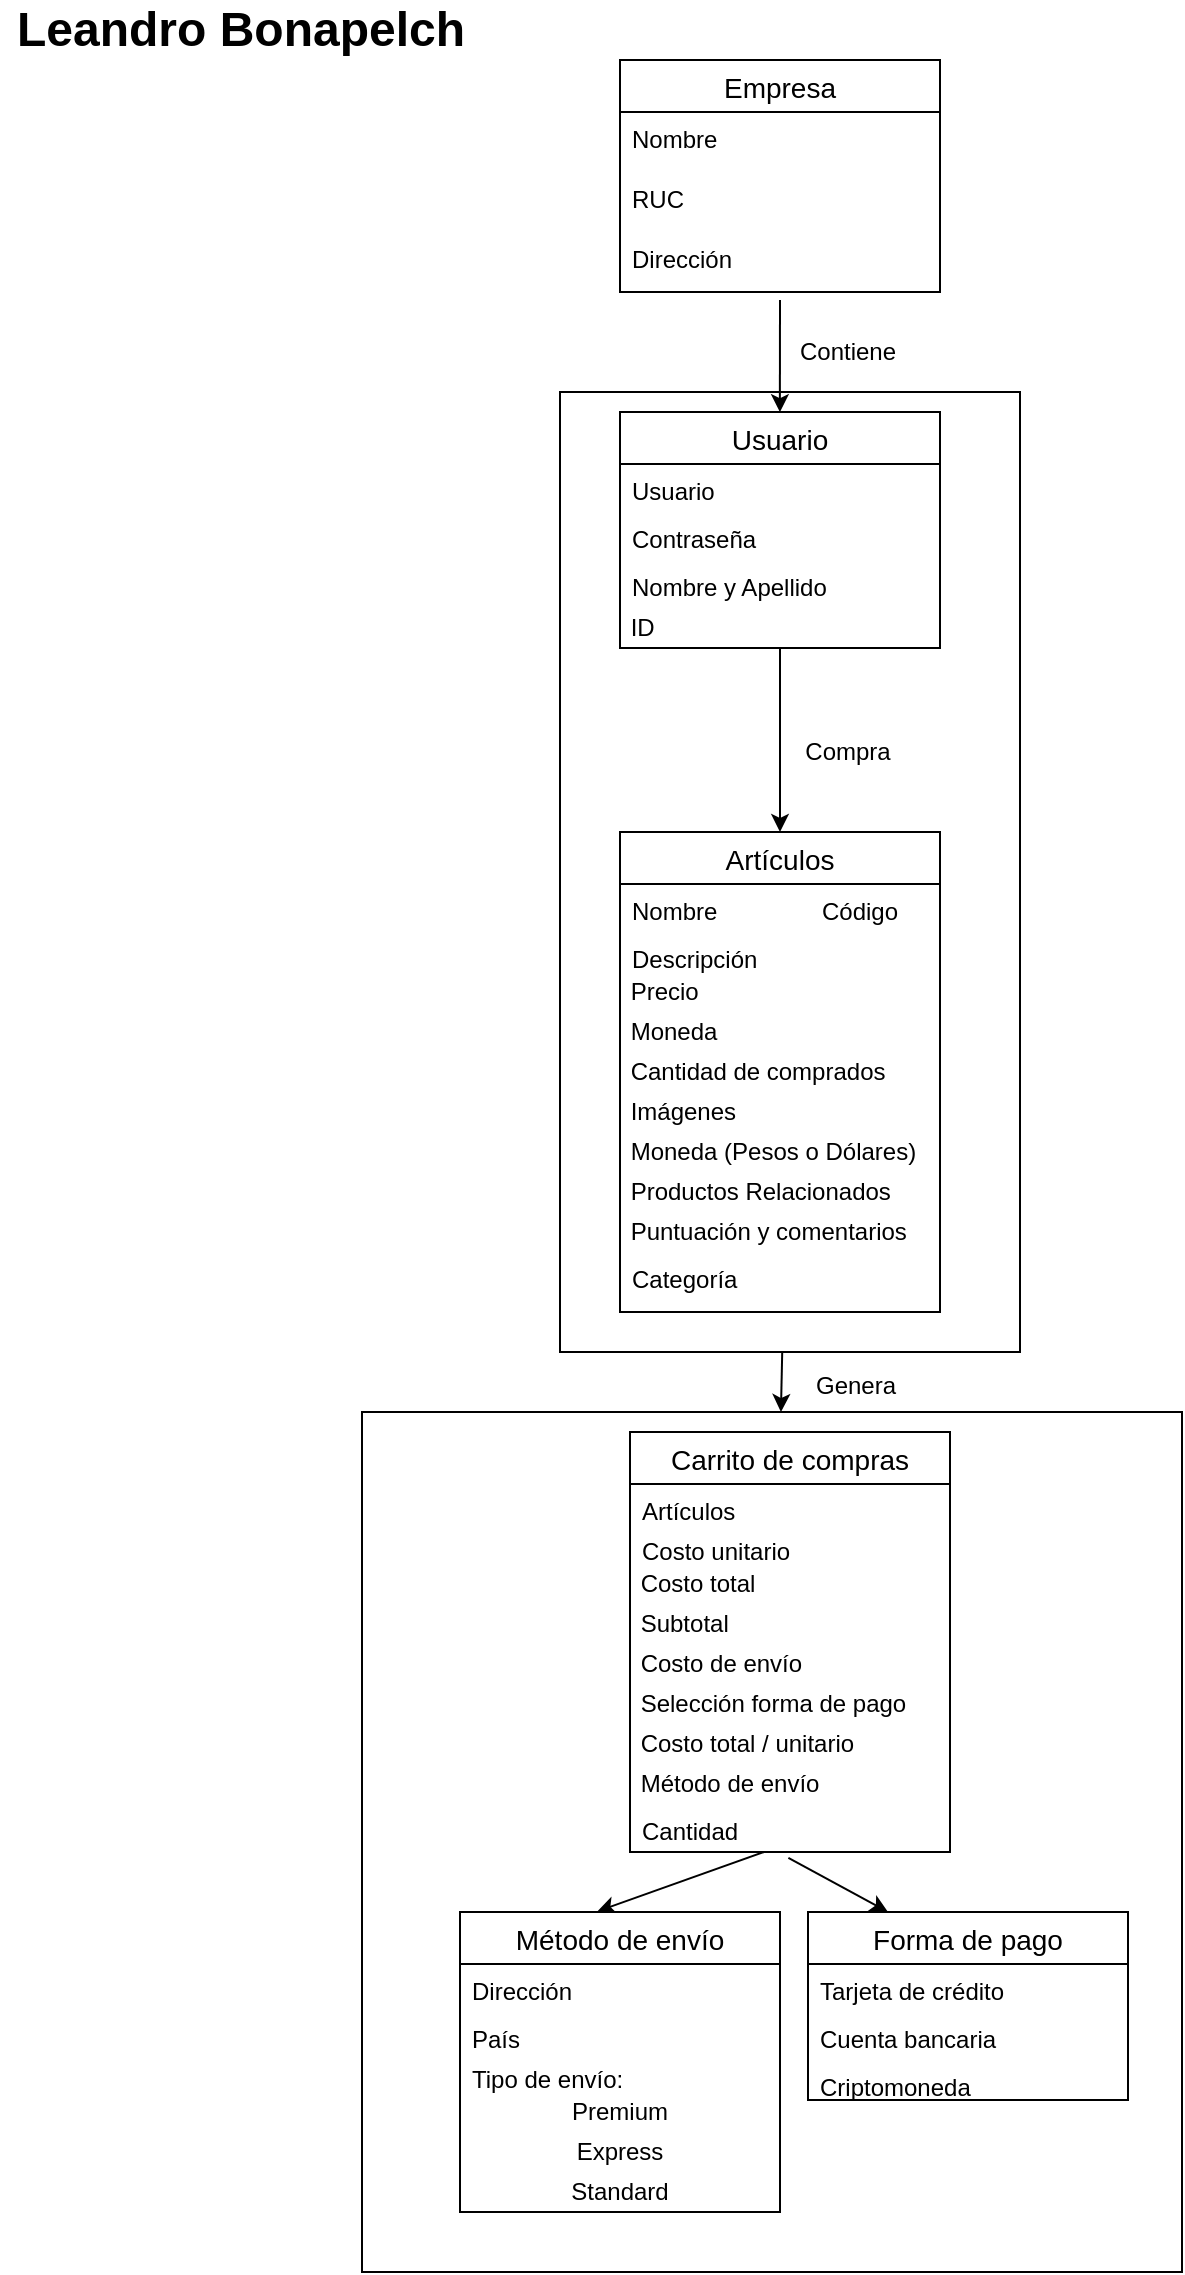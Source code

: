 <mxfile version="13.6.2" type="device"><diagram id="mojp-ZaUn8DuqAkPeL52" name="Page-1"><mxGraphModel dx="835" dy="953" grid="1" gridSize="10" guides="1" tooltips="1" connect="1" arrows="1" fold="1" page="1" pageScale="1" pageWidth="827" pageHeight="1169" math="0" shadow="0"><root><mxCell id="0"/><mxCell id="1" parent="0"/><mxCell id="-jse5O3lZ5F32-S23wnC-10" value="Empresa" style="swimlane;fontStyle=0;childLayout=stackLayout;horizontal=1;startSize=26;horizontalStack=0;resizeParent=1;resizeParentMax=0;resizeLast=0;collapsible=1;marginBottom=0;align=center;fontSize=14;" vertex="1" parent="1"><mxGeometry x="320" y="44" width="160" height="116" as="geometry"/></mxCell><mxCell id="-jse5O3lZ5F32-S23wnC-11" value="Nombre" style="text;strokeColor=none;fillColor=none;spacingLeft=4;spacingRight=4;overflow=hidden;rotatable=0;points=[[0,0.5],[1,0.5]];portConstraint=eastwest;fontSize=12;" vertex="1" parent="-jse5O3lZ5F32-S23wnC-10"><mxGeometry y="26" width="160" height="30" as="geometry"/></mxCell><mxCell id="-jse5O3lZ5F32-S23wnC-12" value="RUC" style="text;strokeColor=none;fillColor=none;spacingLeft=4;spacingRight=4;overflow=hidden;rotatable=0;points=[[0,0.5],[1,0.5]];portConstraint=eastwest;fontSize=12;" vertex="1" parent="-jse5O3lZ5F32-S23wnC-10"><mxGeometry y="56" width="160" height="30" as="geometry"/></mxCell><mxCell id="-jse5O3lZ5F32-S23wnC-13" value="Dirección" style="text;strokeColor=none;fillColor=none;spacingLeft=4;spacingRight=4;overflow=hidden;rotatable=0;points=[[0,0.5],[1,0.5]];portConstraint=eastwest;fontSize=12;" vertex="1" parent="-jse5O3lZ5F32-S23wnC-10"><mxGeometry y="86" width="160" height="30" as="geometry"/></mxCell><mxCell id="-jse5O3lZ5F32-S23wnC-22" value="" style="endArrow=classic;html=1;exitX=0.5;exitY=1.133;exitDx=0;exitDy=0;exitPerimeter=0;entryX=0.478;entryY=0.021;entryDx=0;entryDy=0;entryPerimeter=0;" edge="1" parent="1" source="-jse5O3lZ5F32-S23wnC-13" target="-jse5O3lZ5F32-S23wnC-53"><mxGeometry width="50" height="50" relative="1" as="geometry"><mxPoint x="414" y="160" as="sourcePoint"/><mxPoint x="380" y="190" as="targetPoint"/><Array as="points"/></mxGeometry></mxCell><mxCell id="-jse5O3lZ5F32-S23wnC-14" value="Usuario" style="swimlane;fontStyle=0;childLayout=stackLayout;horizontal=1;startSize=26;horizontalStack=0;resizeParent=1;resizeParentMax=0;resizeLast=0;collapsible=1;marginBottom=0;align=center;fontSize=14;" vertex="1" parent="1"><mxGeometry x="320" y="220" width="160" height="118" as="geometry"/></mxCell><mxCell id="-jse5O3lZ5F32-S23wnC-15" value="Usuario" style="text;strokeColor=none;fillColor=none;spacingLeft=4;spacingRight=4;overflow=hidden;rotatable=0;points=[[0,0.5],[1,0.5]];portConstraint=eastwest;fontSize=12;" vertex="1" parent="-jse5O3lZ5F32-S23wnC-14"><mxGeometry y="26" width="160" height="24" as="geometry"/></mxCell><mxCell id="-jse5O3lZ5F32-S23wnC-16" value="Contraseña" style="text;strokeColor=none;fillColor=none;spacingLeft=4;spacingRight=4;overflow=hidden;rotatable=0;points=[[0,0.5],[1,0.5]];portConstraint=eastwest;fontSize=12;" vertex="1" parent="-jse5O3lZ5F32-S23wnC-14"><mxGeometry y="50" width="160" height="24" as="geometry"/></mxCell><mxCell id="-jse5O3lZ5F32-S23wnC-17" value="Nombre y Apellido" style="text;strokeColor=none;fillColor=none;spacingLeft=4;spacingRight=4;overflow=hidden;rotatable=0;points=[[0,0.5],[1,0.5]];portConstraint=eastwest;fontSize=12;" vertex="1" parent="-jse5O3lZ5F32-S23wnC-14"><mxGeometry y="74" width="160" height="24" as="geometry"/></mxCell><mxCell id="-jse5O3lZ5F32-S23wnC-50" value="&amp;nbsp;ID" style="text;html=1;strokeColor=none;fillColor=none;align=left;verticalAlign=middle;whiteSpace=wrap;rounded=0;" vertex="1" parent="-jse5O3lZ5F32-S23wnC-14"><mxGeometry y="98" width="160" height="20" as="geometry"/></mxCell><mxCell id="-jse5O3lZ5F32-S23wnC-39" value="Contiene" style="text;html=1;strokeColor=none;fillColor=none;align=center;verticalAlign=middle;whiteSpace=wrap;rounded=0;" vertex="1" parent="1"><mxGeometry x="414" y="180" width="40" height="20" as="geometry"/></mxCell><mxCell id="-jse5O3lZ5F32-S23wnC-18" value="Artículos" style="swimlane;fontStyle=0;childLayout=stackLayout;horizontal=1;startSize=26;horizontalStack=0;resizeParent=1;resizeParentMax=0;resizeLast=0;collapsible=1;marginBottom=0;align=center;fontSize=14;" vertex="1" parent="1"><mxGeometry x="320" y="430" width="160" height="240" as="geometry"/></mxCell><mxCell id="-jse5O3lZ5F32-S23wnC-19" value="Nombre" style="text;strokeColor=none;fillColor=none;spacingLeft=4;spacingRight=4;overflow=hidden;rotatable=0;points=[[0,0.5],[1,0.5]];portConstraint=eastwest;fontSize=12;" vertex="1" parent="-jse5O3lZ5F32-S23wnC-18"><mxGeometry y="26" width="160" height="24" as="geometry"/></mxCell><mxCell id="-jse5O3lZ5F32-S23wnC-20" value="Descripción" style="text;strokeColor=none;fillColor=none;spacingLeft=4;spacingRight=4;overflow=hidden;rotatable=0;points=[[0,0.5],[1,0.5]];portConstraint=eastwest;fontSize=12;" vertex="1" parent="-jse5O3lZ5F32-S23wnC-18"><mxGeometry y="50" width="160" height="20" as="geometry"/></mxCell><mxCell id="-jse5O3lZ5F32-S23wnC-43" value="&amp;nbsp;Precio" style="text;html=1;strokeColor=none;fillColor=none;align=left;verticalAlign=middle;whiteSpace=wrap;rounded=0;" vertex="1" parent="-jse5O3lZ5F32-S23wnC-18"><mxGeometry y="70" width="160" height="20" as="geometry"/></mxCell><mxCell id="-jse5O3lZ5F32-S23wnC-44" value="&amp;nbsp;Moneda" style="text;html=1;strokeColor=none;fillColor=none;align=left;verticalAlign=middle;whiteSpace=wrap;rounded=0;" vertex="1" parent="-jse5O3lZ5F32-S23wnC-18"><mxGeometry y="90" width="160" height="20" as="geometry"/></mxCell><mxCell id="-jse5O3lZ5F32-S23wnC-45" value="&amp;nbsp;Cantidad de comprados&lt;span style=&quot;color: rgba(0 , 0 , 0 , 0) ; font-family: monospace ; font-size: 0px&quot;&gt;%3CmxGraphModel%3E%3Croot%3E%3CmxCell%20id%3D%220%22%2F%3E%3CmxCell%20id%3D%221%22%20parent%3D%220%22%2F%3E%3CmxCell%20id%3D%222%22%20value%3D%22%26amp%3Bnbsp%3BPrecio%22%20style%3D%22text%3Bhtml%3D1%3BstrokeColor%3Dnone%3BfillColor%3Dnone%3Balign%3Dleft%3BverticalAlign%3Dmiddle%3BwhiteSpace%3Dwrap%3Brounded%3D0%3B%22%20vertex%3D%221%22%20parent%3D%221%22%3E%3CmxGeometry%20x%3D%22320%22%20y%3D%22476%22%20width%3D%22160%22%20height%3D%2220%22%20as%3D%22geometry%22%2F%3E%3C%2FmxCell%3E%3C%2Froot%3E%3C%2FmxGraphModel%3E&lt;/span&gt;" style="text;html=1;strokeColor=none;fillColor=none;align=left;verticalAlign=middle;whiteSpace=wrap;rounded=0;" vertex="1" parent="-jse5O3lZ5F32-S23wnC-18"><mxGeometry y="110" width="160" height="20" as="geometry"/></mxCell><mxCell id="-jse5O3lZ5F32-S23wnC-46" value="&amp;nbsp;Imágenes" style="text;html=1;strokeColor=none;fillColor=none;align=left;verticalAlign=middle;whiteSpace=wrap;rounded=0;" vertex="1" parent="-jse5O3lZ5F32-S23wnC-18"><mxGeometry y="130" width="160" height="20" as="geometry"/></mxCell><mxCell id="-jse5O3lZ5F32-S23wnC-47" value="&amp;nbsp;Moneda (Pesos o Dólares)" style="text;html=1;strokeColor=none;fillColor=none;align=left;verticalAlign=middle;whiteSpace=wrap;rounded=0;" vertex="1" parent="-jse5O3lZ5F32-S23wnC-18"><mxGeometry y="150" width="160" height="20" as="geometry"/></mxCell><mxCell id="-jse5O3lZ5F32-S23wnC-48" value="&amp;nbsp;Productos Relacionados" style="text;html=1;strokeColor=none;fillColor=none;align=left;verticalAlign=middle;whiteSpace=wrap;rounded=0;" vertex="1" parent="-jse5O3lZ5F32-S23wnC-18"><mxGeometry y="170" width="160" height="20" as="geometry"/></mxCell><mxCell id="-jse5O3lZ5F32-S23wnC-49" value="&amp;nbsp;Puntuación y comentarios" style="text;html=1;strokeColor=none;fillColor=none;align=left;verticalAlign=middle;whiteSpace=wrap;rounded=0;" vertex="1" parent="-jse5O3lZ5F32-S23wnC-18"><mxGeometry y="190" width="160" height="20" as="geometry"/></mxCell><mxCell id="-jse5O3lZ5F32-S23wnC-21" value="Categoría" style="text;strokeColor=none;fillColor=none;spacingLeft=4;spacingRight=4;overflow=hidden;rotatable=0;points=[[0,0.5],[1,0.5]];portConstraint=eastwest;fontSize=12;" vertex="1" parent="-jse5O3lZ5F32-S23wnC-18"><mxGeometry y="210" width="160" height="30" as="geometry"/></mxCell><mxCell id="-jse5O3lZ5F32-S23wnC-51" value="" style="endArrow=classic;html=1;exitX=0.5;exitY=1;exitDx=0;exitDy=0;entryX=0.5;entryY=0;entryDx=0;entryDy=0;" edge="1" parent="1" source="-jse5O3lZ5F32-S23wnC-50" target="-jse5O3lZ5F32-S23wnC-18"><mxGeometry width="50" height="50" relative="1" as="geometry"><mxPoint x="390" y="400" as="sourcePoint"/><mxPoint x="440" y="350" as="targetPoint"/></mxGeometry></mxCell><mxCell id="-jse5O3lZ5F32-S23wnC-52" value="Compra" style="text;html=1;strokeColor=none;fillColor=none;align=center;verticalAlign=middle;whiteSpace=wrap;rounded=0;" vertex="1" parent="1"><mxGeometry x="414" y="380" width="40" height="20" as="geometry"/></mxCell><mxCell id="-jse5O3lZ5F32-S23wnC-53" value="" style="rounded=0;whiteSpace=wrap;html=1;fillColor=none;" vertex="1" parent="1"><mxGeometry x="290" y="210" width="230" height="480" as="geometry"/></mxCell><mxCell id="-jse5O3lZ5F32-S23wnC-54" style="edgeStyle=orthogonalEdgeStyle;rounded=0;orthogonalLoop=1;jettySize=auto;html=1;exitX=0.5;exitY=1;exitDx=0;exitDy=0;" edge="1" parent="1" source="-jse5O3lZ5F32-S23wnC-53" target="-jse5O3lZ5F32-S23wnC-53"><mxGeometry relative="1" as="geometry"/></mxCell><mxCell id="-jse5O3lZ5F32-S23wnC-63" value="Código" style="text;html=1;strokeColor=none;fillColor=none;align=center;verticalAlign=middle;whiteSpace=wrap;rounded=0;" vertex="1" parent="1"><mxGeometry x="420" y="460" width="40" height="20" as="geometry"/></mxCell><mxCell id="-jse5O3lZ5F32-S23wnC-67" value="" style="endArrow=classic;html=1;entryX=0.429;entryY=-0.002;entryDx=0;entryDy=0;exitX=0.419;exitY=1;exitDx=0;exitDy=0;exitPerimeter=0;entryPerimeter=0;" edge="1" parent="1" source="-jse5O3lZ5F32-S23wnC-27" target="-jse5O3lZ5F32-S23wnC-33"><mxGeometry width="50" height="50" relative="1" as="geometry"><mxPoint x="137" y="649" as="sourcePoint"/><mxPoint x="270" y="640" as="targetPoint"/></mxGeometry></mxCell><mxCell id="-jse5O3lZ5F32-S23wnC-68" value="" style="endArrow=classic;html=1;entryX=0.25;entryY=0;entryDx=0;entryDy=0;exitX=0.495;exitY=1.12;exitDx=0;exitDy=0;exitPerimeter=0;" edge="1" parent="1" source="-jse5O3lZ5F32-S23wnC-27" target="-jse5O3lZ5F32-S23wnC-29"><mxGeometry width="50" height="50" relative="1" as="geometry"><mxPoint x="137" y="650" as="sourcePoint"/><mxPoint x="279" y="749" as="targetPoint"/></mxGeometry></mxCell><mxCell id="-jse5O3lZ5F32-S23wnC-24" value="Carrito de compras" style="swimlane;fontStyle=0;childLayout=stackLayout;horizontal=1;startSize=26;horizontalStack=0;resizeParent=1;resizeParentMax=0;resizeLast=0;collapsible=1;marginBottom=0;align=center;fontSize=14;" vertex="1" parent="1"><mxGeometry x="325" y="730" width="160" height="210" as="geometry"/></mxCell><mxCell id="-jse5O3lZ5F32-S23wnC-25" value="Artículos " style="text;strokeColor=none;fillColor=none;spacingLeft=4;spacingRight=4;overflow=hidden;rotatable=0;points=[[0,0.5],[1,0.5]];portConstraint=eastwest;fontSize=12;" vertex="1" parent="-jse5O3lZ5F32-S23wnC-24"><mxGeometry y="26" width="160" height="20" as="geometry"/></mxCell><mxCell id="-jse5O3lZ5F32-S23wnC-26" value="Costo unitario" style="text;strokeColor=none;fillColor=none;spacingLeft=4;spacingRight=4;overflow=hidden;rotatable=0;points=[[0,0.5],[1,0.5]];portConstraint=eastwest;fontSize=12;" vertex="1" parent="-jse5O3lZ5F32-S23wnC-24"><mxGeometry y="46" width="160" height="20" as="geometry"/></mxCell><mxCell id="-jse5O3lZ5F32-S23wnC-57" value="&amp;nbsp;Costo total" style="text;html=1;strokeColor=none;fillColor=none;align=left;verticalAlign=middle;whiteSpace=wrap;rounded=0;" vertex="1" parent="-jse5O3lZ5F32-S23wnC-24"><mxGeometry y="66" width="160" height="20" as="geometry"/></mxCell><mxCell id="-jse5O3lZ5F32-S23wnC-58" value="&amp;nbsp;Subtotal" style="text;html=1;strokeColor=none;fillColor=none;align=left;verticalAlign=middle;whiteSpace=wrap;rounded=0;" vertex="1" parent="-jse5O3lZ5F32-S23wnC-24"><mxGeometry y="86" width="160" height="20" as="geometry"/></mxCell><mxCell id="-jse5O3lZ5F32-S23wnC-59" value="&amp;nbsp;Costo de envío" style="text;html=1;strokeColor=none;fillColor=none;align=left;verticalAlign=middle;whiteSpace=wrap;rounded=0;" vertex="1" parent="-jse5O3lZ5F32-S23wnC-24"><mxGeometry y="106" width="160" height="20" as="geometry"/></mxCell><mxCell id="-jse5O3lZ5F32-S23wnC-60" value="&amp;nbsp;Selección forma de pago" style="text;html=1;strokeColor=none;fillColor=none;align=left;verticalAlign=middle;whiteSpace=wrap;rounded=0;" vertex="1" parent="-jse5O3lZ5F32-S23wnC-24"><mxGeometry y="126" width="160" height="20" as="geometry"/></mxCell><mxCell id="-jse5O3lZ5F32-S23wnC-61" value="&amp;nbsp;Costo total / unitario" style="text;html=1;strokeColor=none;fillColor=none;align=left;verticalAlign=middle;whiteSpace=wrap;rounded=0;" vertex="1" parent="-jse5O3lZ5F32-S23wnC-24"><mxGeometry y="146" width="160" height="20" as="geometry"/></mxCell><mxCell id="-jse5O3lZ5F32-S23wnC-62" value="&amp;nbsp;Método de envío" style="text;html=1;strokeColor=none;fillColor=none;align=left;verticalAlign=middle;whiteSpace=wrap;rounded=0;" vertex="1" parent="-jse5O3lZ5F32-S23wnC-24"><mxGeometry y="166" width="160" height="20" as="geometry"/></mxCell><mxCell id="-jse5O3lZ5F32-S23wnC-27" value="Cantidad" style="text;strokeColor=none;fillColor=none;spacingLeft=4;spacingRight=4;overflow=hidden;rotatable=0;points=[[0,0.5],[1,0.5]];portConstraint=eastwest;fontSize=12;" vertex="1" parent="-jse5O3lZ5F32-S23wnC-24"><mxGeometry y="186" width="160" height="24" as="geometry"/></mxCell><mxCell id="-jse5O3lZ5F32-S23wnC-33" value="Método de envío" style="swimlane;fontStyle=0;childLayout=stackLayout;horizontal=1;startSize=26;horizontalStack=0;resizeParent=1;resizeParentMax=0;resizeLast=0;collapsible=1;marginBottom=0;align=center;fontSize=14;" vertex="1" parent="1"><mxGeometry x="240" y="970" width="160" height="150" as="geometry"/></mxCell><mxCell id="-jse5O3lZ5F32-S23wnC-34" value="Dirección" style="text;strokeColor=none;fillColor=none;spacingLeft=4;spacingRight=4;overflow=hidden;rotatable=0;points=[[0,0.5],[1,0.5]];portConstraint=eastwest;fontSize=12;" vertex="1" parent="-jse5O3lZ5F32-S23wnC-33"><mxGeometry y="26" width="160" height="24" as="geometry"/></mxCell><mxCell id="-jse5O3lZ5F32-S23wnC-35" value="País" style="text;strokeColor=none;fillColor=none;spacingLeft=4;spacingRight=4;overflow=hidden;rotatable=0;points=[[0,0.5],[1,0.5]];portConstraint=eastwest;fontSize=12;" vertex="1" parent="-jse5O3lZ5F32-S23wnC-33"><mxGeometry y="50" width="160" height="20" as="geometry"/></mxCell><mxCell id="-jse5O3lZ5F32-S23wnC-36" value="Tipo de envío:" style="text;strokeColor=none;fillColor=none;spacingLeft=4;spacingRight=4;overflow=hidden;rotatable=0;points=[[0,0.5],[1,0.5]];portConstraint=eastwest;fontSize=12;" vertex="1" parent="-jse5O3lZ5F32-S23wnC-33"><mxGeometry y="70" width="160" height="20" as="geometry"/></mxCell><mxCell id="-jse5O3lZ5F32-S23wnC-64" value="Premium" style="text;html=1;strokeColor=none;fillColor=none;align=center;verticalAlign=middle;whiteSpace=wrap;rounded=0;" vertex="1" parent="-jse5O3lZ5F32-S23wnC-33"><mxGeometry y="90" width="160" height="20" as="geometry"/></mxCell><mxCell id="-jse5O3lZ5F32-S23wnC-65" value="Express" style="text;html=1;strokeColor=none;fillColor=none;align=center;verticalAlign=middle;whiteSpace=wrap;rounded=0;" vertex="1" parent="-jse5O3lZ5F32-S23wnC-33"><mxGeometry y="110" width="160" height="20" as="geometry"/></mxCell><mxCell id="-jse5O3lZ5F32-S23wnC-66" value="Standard" style="text;html=1;strokeColor=none;fillColor=none;align=center;verticalAlign=middle;whiteSpace=wrap;rounded=0;" vertex="1" parent="-jse5O3lZ5F32-S23wnC-33"><mxGeometry y="130" width="160" height="20" as="geometry"/></mxCell><mxCell id="-jse5O3lZ5F32-S23wnC-29" value="Forma de pago" style="swimlane;fontStyle=0;childLayout=stackLayout;horizontal=1;startSize=26;horizontalStack=0;resizeParent=1;resizeParentMax=0;resizeLast=0;collapsible=1;marginBottom=0;align=center;fontSize=14;" vertex="1" parent="1"><mxGeometry x="414" y="970" width="160" height="94" as="geometry"/></mxCell><mxCell id="-jse5O3lZ5F32-S23wnC-30" value="Tarjeta de crédito" style="text;strokeColor=none;fillColor=none;spacingLeft=4;spacingRight=4;overflow=hidden;rotatable=0;points=[[0,0.5],[1,0.5]];portConstraint=eastwest;fontSize=12;" vertex="1" parent="-jse5O3lZ5F32-S23wnC-29"><mxGeometry y="26" width="160" height="24" as="geometry"/></mxCell><mxCell id="-jse5O3lZ5F32-S23wnC-31" value="Cuenta bancaria" style="text;strokeColor=none;fillColor=none;spacingLeft=4;spacingRight=4;overflow=hidden;rotatable=0;points=[[0,0.5],[1,0.5]];portConstraint=eastwest;fontSize=12;" vertex="1" parent="-jse5O3lZ5F32-S23wnC-29"><mxGeometry y="50" width="160" height="24" as="geometry"/></mxCell><mxCell id="-jse5O3lZ5F32-S23wnC-32" value="Criptomoneda" style="text;strokeColor=none;fillColor=none;spacingLeft=4;spacingRight=4;overflow=hidden;rotatable=0;points=[[0,0.5],[1,0.5]];portConstraint=eastwest;fontSize=12;" vertex="1" parent="-jse5O3lZ5F32-S23wnC-29"><mxGeometry y="74" width="160" height="20" as="geometry"/></mxCell><mxCell id="-jse5O3lZ5F32-S23wnC-73" value="" style="endArrow=classic;html=1;exitX=0.483;exitY=1.001;exitDx=0;exitDy=0;exitPerimeter=0;" edge="1" parent="1" source="-jse5O3lZ5F32-S23wnC-53" target="-jse5O3lZ5F32-S23wnC-74"><mxGeometry width="50" height="50" relative="1" as="geometry"><mxPoint x="370" y="770" as="sourcePoint"/><mxPoint x="400.56" y="717.16" as="targetPoint"/></mxGeometry></mxCell><mxCell id="-jse5O3lZ5F32-S23wnC-74" value="" style="rounded=0;whiteSpace=wrap;html=1;fillColor=none;" vertex="1" parent="1"><mxGeometry x="191" y="720" width="410" height="430" as="geometry"/></mxCell><mxCell id="-jse5O3lZ5F32-S23wnC-75" value="Genera" style="text;html=1;strokeColor=none;fillColor=none;align=center;verticalAlign=middle;whiteSpace=wrap;rounded=0;" vertex="1" parent="1"><mxGeometry x="418" y="697" width="40" height="20" as="geometry"/></mxCell><mxCell id="-jse5O3lZ5F32-S23wnC-76" value="Leandro Bonapelch" style="text;strokeColor=none;fillColor=none;html=1;fontSize=24;fontStyle=1;verticalAlign=middle;align=center;" vertex="1" parent="1"><mxGeometry x="10" y="14" width="240" height="30" as="geometry"/></mxCell></root></mxGraphModel></diagram></mxfile>